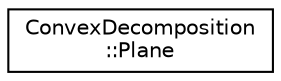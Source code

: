digraph "Graphical Class Hierarchy"
{
  edge [fontname="Helvetica",fontsize="10",labelfontname="Helvetica",labelfontsize="10"];
  node [fontname="Helvetica",fontsize="10",shape=record];
  rankdir="LR";
  Node1 [label="ConvexDecomposition\l::Plane",height=0.2,width=0.4,color="black", fillcolor="white", style="filled",URL="$class_convex_decomposition_1_1_plane.html"];
}
